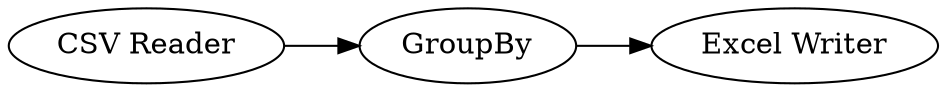 digraph {
	14 [label="CSV Reader"]
	15 [label=GroupBy]
	16 [label="Excel Writer"]
	14 -> 15
	15 -> 16
	rankdir=LR
}
